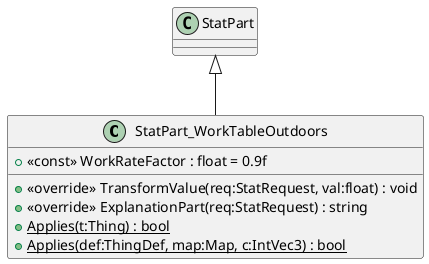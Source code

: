 @startuml
class StatPart_WorkTableOutdoors {
    + <<const>> WorkRateFactor : float = 0.9f
    + <<override>> TransformValue(req:StatRequest, val:float) : void
    + <<override>> ExplanationPart(req:StatRequest) : string
    + {static} Applies(t:Thing) : bool
    + {static} Applies(def:ThingDef, map:Map, c:IntVec3) : bool
}
StatPart <|-- StatPart_WorkTableOutdoors
@enduml
